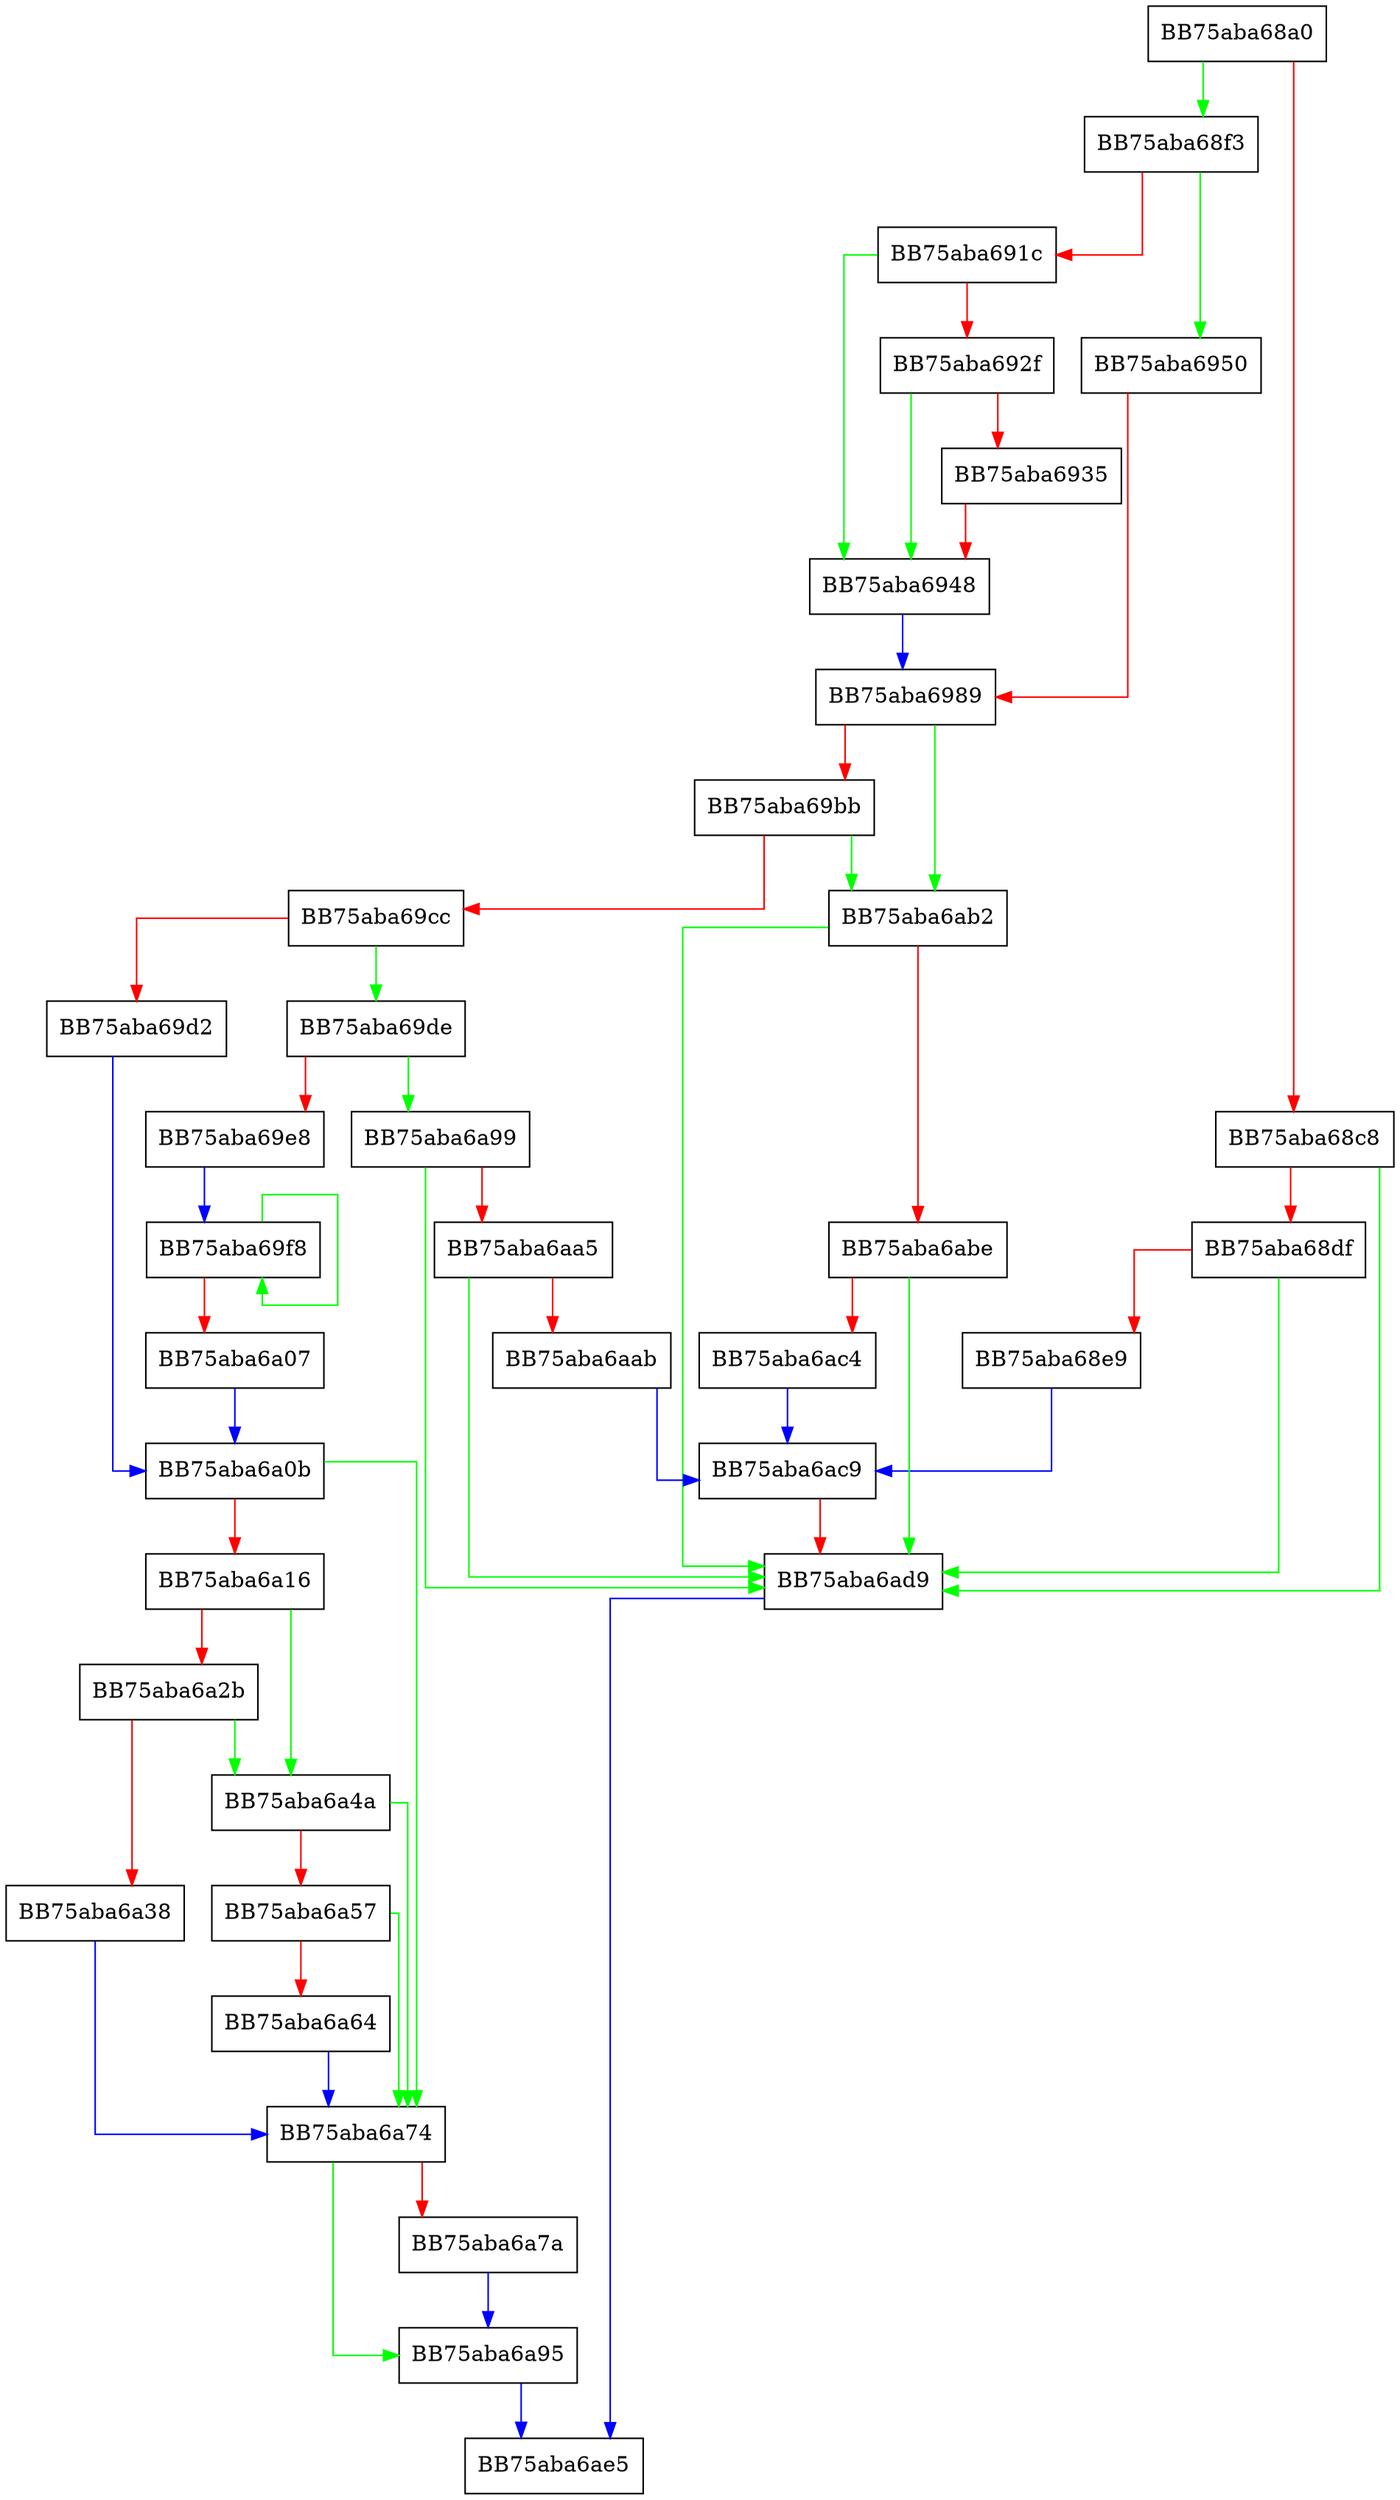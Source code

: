 digraph GetInfoFromFilter {
  node [shape="box"];
  graph [splines=ortho];
  BB75aba68a0 -> BB75aba68f3 [color="green"];
  BB75aba68a0 -> BB75aba68c8 [color="red"];
  BB75aba68c8 -> BB75aba6ad9 [color="green"];
  BB75aba68c8 -> BB75aba68df [color="red"];
  BB75aba68df -> BB75aba6ad9 [color="green"];
  BB75aba68df -> BB75aba68e9 [color="red"];
  BB75aba68e9 -> BB75aba6ac9 [color="blue"];
  BB75aba68f3 -> BB75aba6950 [color="green"];
  BB75aba68f3 -> BB75aba691c [color="red"];
  BB75aba691c -> BB75aba6948 [color="green"];
  BB75aba691c -> BB75aba692f [color="red"];
  BB75aba692f -> BB75aba6948 [color="green"];
  BB75aba692f -> BB75aba6935 [color="red"];
  BB75aba6935 -> BB75aba6948 [color="red"];
  BB75aba6948 -> BB75aba6989 [color="blue"];
  BB75aba6950 -> BB75aba6989 [color="red"];
  BB75aba6989 -> BB75aba6ab2 [color="green"];
  BB75aba6989 -> BB75aba69bb [color="red"];
  BB75aba69bb -> BB75aba6ab2 [color="green"];
  BB75aba69bb -> BB75aba69cc [color="red"];
  BB75aba69cc -> BB75aba69de [color="green"];
  BB75aba69cc -> BB75aba69d2 [color="red"];
  BB75aba69d2 -> BB75aba6a0b [color="blue"];
  BB75aba69de -> BB75aba6a99 [color="green"];
  BB75aba69de -> BB75aba69e8 [color="red"];
  BB75aba69e8 -> BB75aba69f8 [color="blue"];
  BB75aba69f8 -> BB75aba69f8 [color="green"];
  BB75aba69f8 -> BB75aba6a07 [color="red"];
  BB75aba6a07 -> BB75aba6a0b [color="blue"];
  BB75aba6a0b -> BB75aba6a74 [color="green"];
  BB75aba6a0b -> BB75aba6a16 [color="red"];
  BB75aba6a16 -> BB75aba6a4a [color="green"];
  BB75aba6a16 -> BB75aba6a2b [color="red"];
  BB75aba6a2b -> BB75aba6a4a [color="green"];
  BB75aba6a2b -> BB75aba6a38 [color="red"];
  BB75aba6a38 -> BB75aba6a74 [color="blue"];
  BB75aba6a4a -> BB75aba6a74 [color="green"];
  BB75aba6a4a -> BB75aba6a57 [color="red"];
  BB75aba6a57 -> BB75aba6a74 [color="green"];
  BB75aba6a57 -> BB75aba6a64 [color="red"];
  BB75aba6a64 -> BB75aba6a74 [color="blue"];
  BB75aba6a74 -> BB75aba6a95 [color="green"];
  BB75aba6a74 -> BB75aba6a7a [color="red"];
  BB75aba6a7a -> BB75aba6a95 [color="blue"];
  BB75aba6a95 -> BB75aba6ae5 [color="blue"];
  BB75aba6a99 -> BB75aba6ad9 [color="green"];
  BB75aba6a99 -> BB75aba6aa5 [color="red"];
  BB75aba6aa5 -> BB75aba6ad9 [color="green"];
  BB75aba6aa5 -> BB75aba6aab [color="red"];
  BB75aba6aab -> BB75aba6ac9 [color="blue"];
  BB75aba6ab2 -> BB75aba6ad9 [color="green"];
  BB75aba6ab2 -> BB75aba6abe [color="red"];
  BB75aba6abe -> BB75aba6ad9 [color="green"];
  BB75aba6abe -> BB75aba6ac4 [color="red"];
  BB75aba6ac4 -> BB75aba6ac9 [color="blue"];
  BB75aba6ac9 -> BB75aba6ad9 [color="red"];
  BB75aba6ad9 -> BB75aba6ae5 [color="blue"];
}